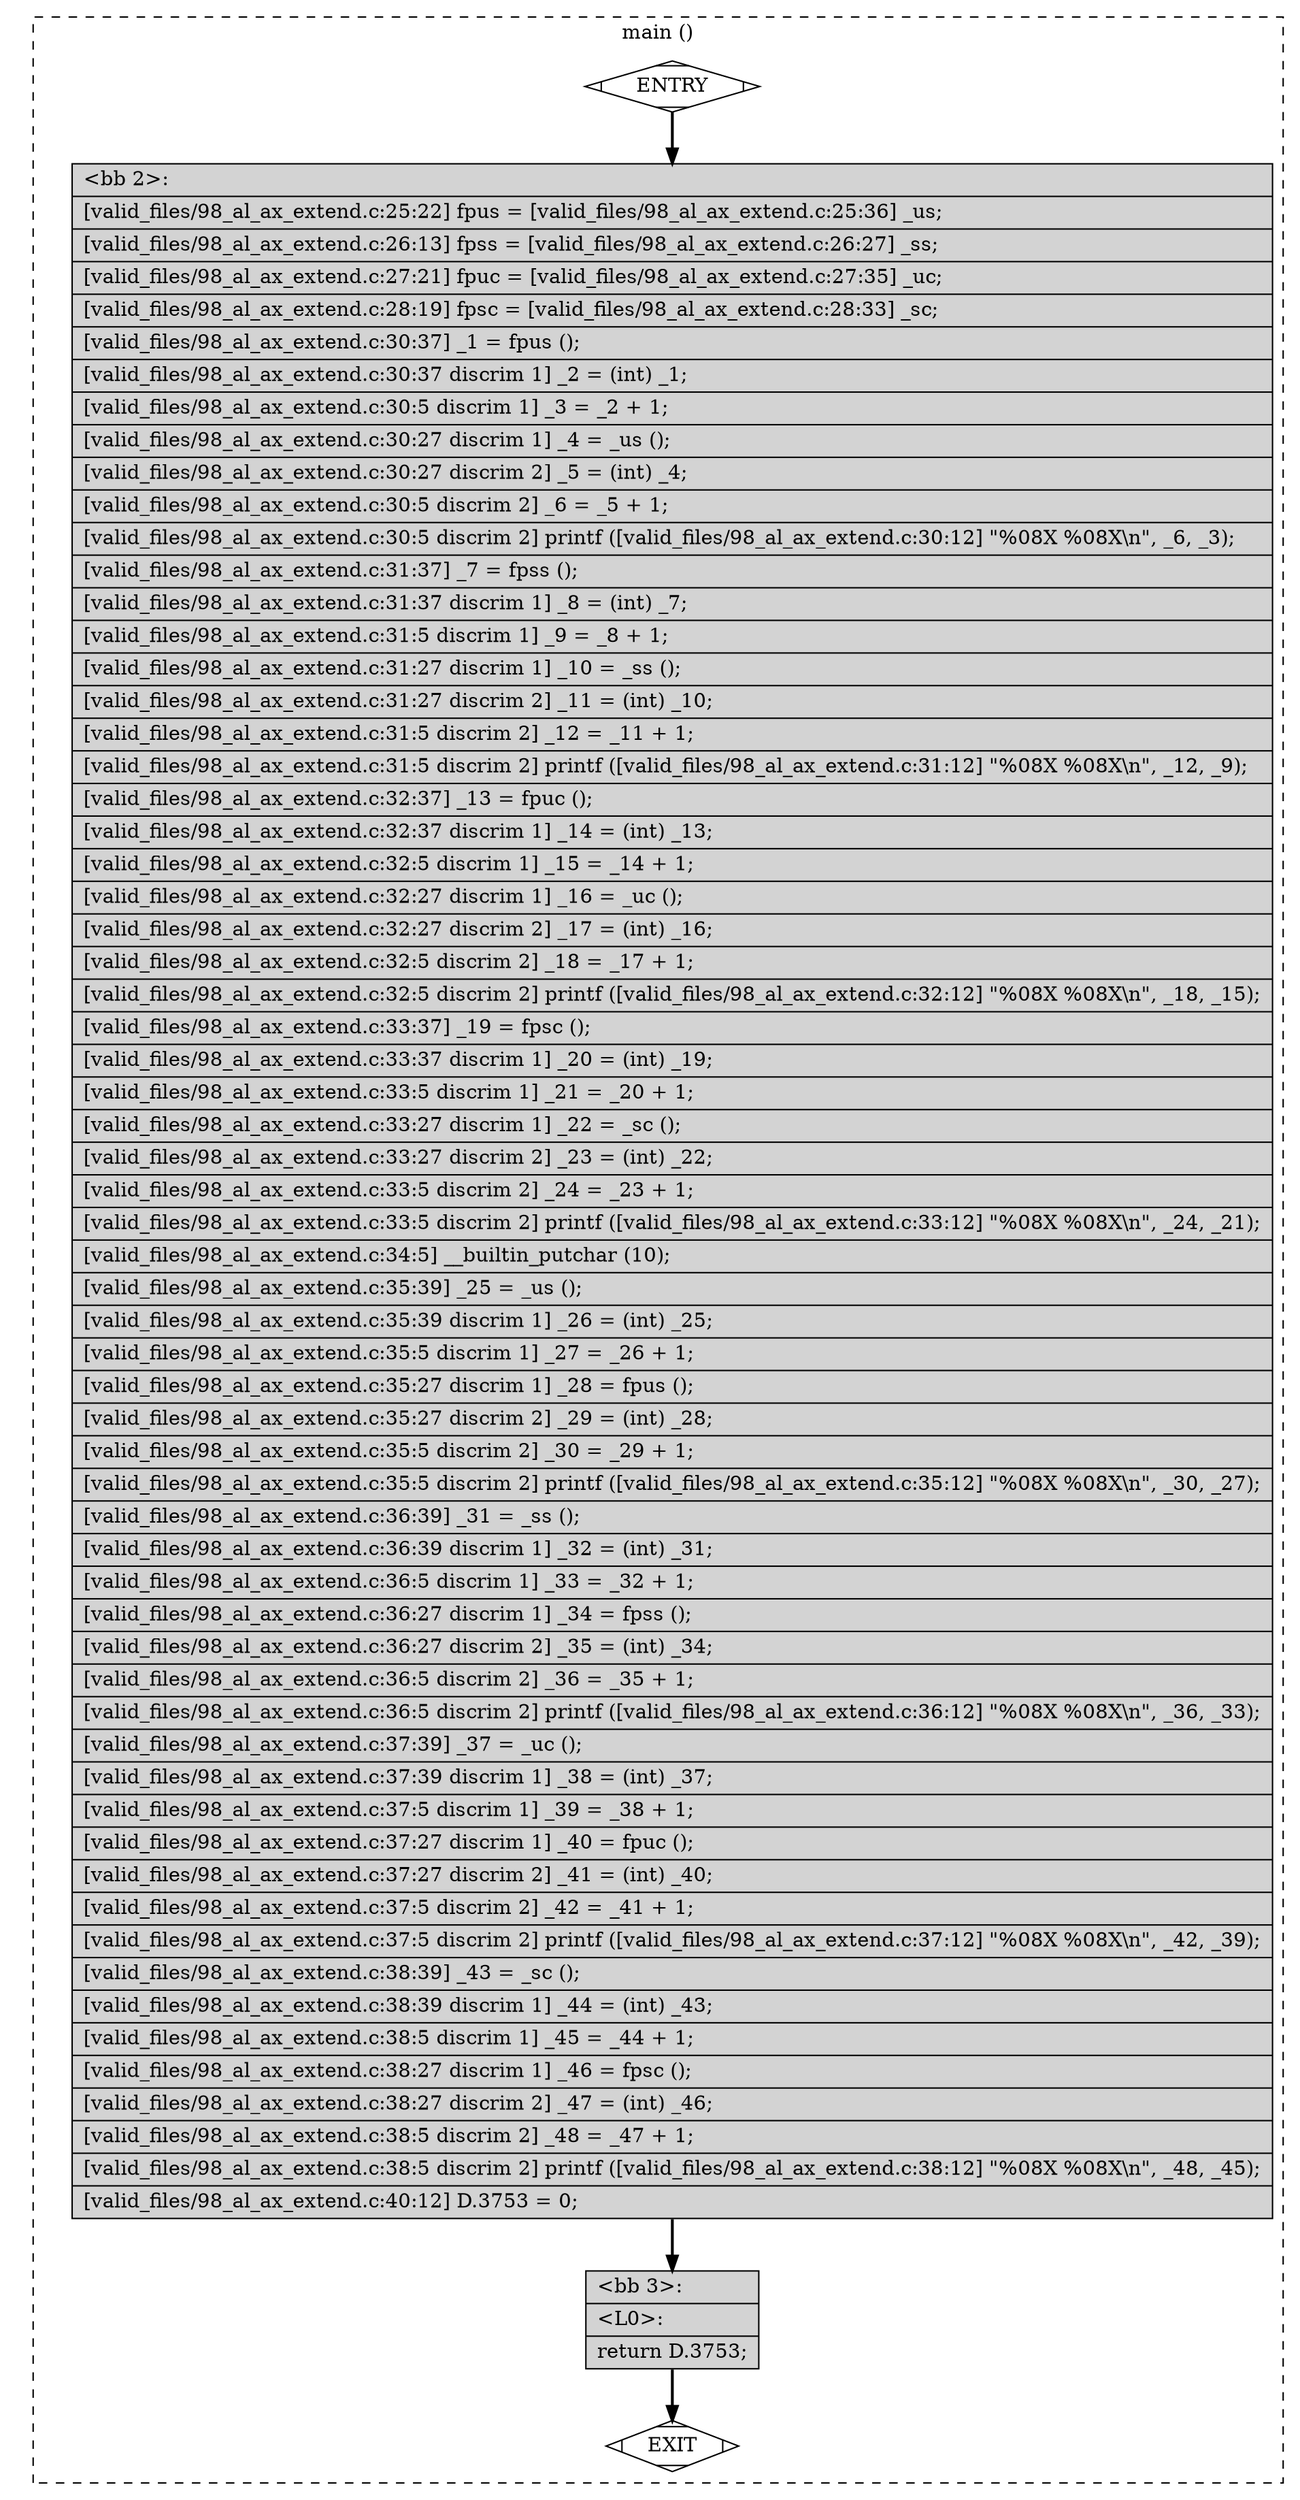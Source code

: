 digraph "a-98_al_ax_extend.c.015t.cfg" {
overlap=false;
subgraph "cluster_main" {
	style="dashed";
	color="black";
	label="main ()";
	fn_6_basic_block_0 [shape=Mdiamond,style=filled,fillcolor=white,label="ENTRY"];

	fn_6_basic_block_1 [shape=Mdiamond,style=filled,fillcolor=white,label="EXIT"];

	fn_6_basic_block_2 [shape=record,style=filled,fillcolor=lightgrey,label="{\<bb\ 2\>:\l\
|[valid_files/98_al_ax_extend.c:25:22]\ fpus\ =\ [valid_files/98_al_ax_extend.c:25:36]\ _us;\l\
|[valid_files/98_al_ax_extend.c:26:13]\ fpss\ =\ [valid_files/98_al_ax_extend.c:26:27]\ _ss;\l\
|[valid_files/98_al_ax_extend.c:27:21]\ fpuc\ =\ [valid_files/98_al_ax_extend.c:27:35]\ _uc;\l\
|[valid_files/98_al_ax_extend.c:28:19]\ fpsc\ =\ [valid_files/98_al_ax_extend.c:28:33]\ _sc;\l\
|[valid_files/98_al_ax_extend.c:30:37]\ _1\ =\ fpus\ ();\l\
|[valid_files/98_al_ax_extend.c:30:37\ discrim\ 1]\ _2\ =\ (int)\ _1;\l\
|[valid_files/98_al_ax_extend.c:30:5\ discrim\ 1]\ _3\ =\ _2\ +\ 1;\l\
|[valid_files/98_al_ax_extend.c:30:27\ discrim\ 1]\ _4\ =\ _us\ ();\l\
|[valid_files/98_al_ax_extend.c:30:27\ discrim\ 2]\ _5\ =\ (int)\ _4;\l\
|[valid_files/98_al_ax_extend.c:30:5\ discrim\ 2]\ _6\ =\ _5\ +\ 1;\l\
|[valid_files/98_al_ax_extend.c:30:5\ discrim\ 2]\ printf\ ([valid_files/98_al_ax_extend.c:30:12]\ \"%08X\ %08X\\n\",\ _6,\ _3);\l\
|[valid_files/98_al_ax_extend.c:31:37]\ _7\ =\ fpss\ ();\l\
|[valid_files/98_al_ax_extend.c:31:37\ discrim\ 1]\ _8\ =\ (int)\ _7;\l\
|[valid_files/98_al_ax_extend.c:31:5\ discrim\ 1]\ _9\ =\ _8\ +\ 1;\l\
|[valid_files/98_al_ax_extend.c:31:27\ discrim\ 1]\ _10\ =\ _ss\ ();\l\
|[valid_files/98_al_ax_extend.c:31:27\ discrim\ 2]\ _11\ =\ (int)\ _10;\l\
|[valid_files/98_al_ax_extend.c:31:5\ discrim\ 2]\ _12\ =\ _11\ +\ 1;\l\
|[valid_files/98_al_ax_extend.c:31:5\ discrim\ 2]\ printf\ ([valid_files/98_al_ax_extend.c:31:12]\ \"%08X\ %08X\\n\",\ _12,\ _9);\l\
|[valid_files/98_al_ax_extend.c:32:37]\ _13\ =\ fpuc\ ();\l\
|[valid_files/98_al_ax_extend.c:32:37\ discrim\ 1]\ _14\ =\ (int)\ _13;\l\
|[valid_files/98_al_ax_extend.c:32:5\ discrim\ 1]\ _15\ =\ _14\ +\ 1;\l\
|[valid_files/98_al_ax_extend.c:32:27\ discrim\ 1]\ _16\ =\ _uc\ ();\l\
|[valid_files/98_al_ax_extend.c:32:27\ discrim\ 2]\ _17\ =\ (int)\ _16;\l\
|[valid_files/98_al_ax_extend.c:32:5\ discrim\ 2]\ _18\ =\ _17\ +\ 1;\l\
|[valid_files/98_al_ax_extend.c:32:5\ discrim\ 2]\ printf\ ([valid_files/98_al_ax_extend.c:32:12]\ \"%08X\ %08X\\n\",\ _18,\ _15);\l\
|[valid_files/98_al_ax_extend.c:33:37]\ _19\ =\ fpsc\ ();\l\
|[valid_files/98_al_ax_extend.c:33:37\ discrim\ 1]\ _20\ =\ (int)\ _19;\l\
|[valid_files/98_al_ax_extend.c:33:5\ discrim\ 1]\ _21\ =\ _20\ +\ 1;\l\
|[valid_files/98_al_ax_extend.c:33:27\ discrim\ 1]\ _22\ =\ _sc\ ();\l\
|[valid_files/98_al_ax_extend.c:33:27\ discrim\ 2]\ _23\ =\ (int)\ _22;\l\
|[valid_files/98_al_ax_extend.c:33:5\ discrim\ 2]\ _24\ =\ _23\ +\ 1;\l\
|[valid_files/98_al_ax_extend.c:33:5\ discrim\ 2]\ printf\ ([valid_files/98_al_ax_extend.c:33:12]\ \"%08X\ %08X\\n\",\ _24,\ _21);\l\
|[valid_files/98_al_ax_extend.c:34:5]\ __builtin_putchar\ (10);\l\
|[valid_files/98_al_ax_extend.c:35:39]\ _25\ =\ _us\ ();\l\
|[valid_files/98_al_ax_extend.c:35:39\ discrim\ 1]\ _26\ =\ (int)\ _25;\l\
|[valid_files/98_al_ax_extend.c:35:5\ discrim\ 1]\ _27\ =\ _26\ +\ 1;\l\
|[valid_files/98_al_ax_extend.c:35:27\ discrim\ 1]\ _28\ =\ fpus\ ();\l\
|[valid_files/98_al_ax_extend.c:35:27\ discrim\ 2]\ _29\ =\ (int)\ _28;\l\
|[valid_files/98_al_ax_extend.c:35:5\ discrim\ 2]\ _30\ =\ _29\ +\ 1;\l\
|[valid_files/98_al_ax_extend.c:35:5\ discrim\ 2]\ printf\ ([valid_files/98_al_ax_extend.c:35:12]\ \"%08X\ %08X\\n\",\ _30,\ _27);\l\
|[valid_files/98_al_ax_extend.c:36:39]\ _31\ =\ _ss\ ();\l\
|[valid_files/98_al_ax_extend.c:36:39\ discrim\ 1]\ _32\ =\ (int)\ _31;\l\
|[valid_files/98_al_ax_extend.c:36:5\ discrim\ 1]\ _33\ =\ _32\ +\ 1;\l\
|[valid_files/98_al_ax_extend.c:36:27\ discrim\ 1]\ _34\ =\ fpss\ ();\l\
|[valid_files/98_al_ax_extend.c:36:27\ discrim\ 2]\ _35\ =\ (int)\ _34;\l\
|[valid_files/98_al_ax_extend.c:36:5\ discrim\ 2]\ _36\ =\ _35\ +\ 1;\l\
|[valid_files/98_al_ax_extend.c:36:5\ discrim\ 2]\ printf\ ([valid_files/98_al_ax_extend.c:36:12]\ \"%08X\ %08X\\n\",\ _36,\ _33);\l\
|[valid_files/98_al_ax_extend.c:37:39]\ _37\ =\ _uc\ ();\l\
|[valid_files/98_al_ax_extend.c:37:39\ discrim\ 1]\ _38\ =\ (int)\ _37;\l\
|[valid_files/98_al_ax_extend.c:37:5\ discrim\ 1]\ _39\ =\ _38\ +\ 1;\l\
|[valid_files/98_al_ax_extend.c:37:27\ discrim\ 1]\ _40\ =\ fpuc\ ();\l\
|[valid_files/98_al_ax_extend.c:37:27\ discrim\ 2]\ _41\ =\ (int)\ _40;\l\
|[valid_files/98_al_ax_extend.c:37:5\ discrim\ 2]\ _42\ =\ _41\ +\ 1;\l\
|[valid_files/98_al_ax_extend.c:37:5\ discrim\ 2]\ printf\ ([valid_files/98_al_ax_extend.c:37:12]\ \"%08X\ %08X\\n\",\ _42,\ _39);\l\
|[valid_files/98_al_ax_extend.c:38:39]\ _43\ =\ _sc\ ();\l\
|[valid_files/98_al_ax_extend.c:38:39\ discrim\ 1]\ _44\ =\ (int)\ _43;\l\
|[valid_files/98_al_ax_extend.c:38:5\ discrim\ 1]\ _45\ =\ _44\ +\ 1;\l\
|[valid_files/98_al_ax_extend.c:38:27\ discrim\ 1]\ _46\ =\ fpsc\ ();\l\
|[valid_files/98_al_ax_extend.c:38:27\ discrim\ 2]\ _47\ =\ (int)\ _46;\l\
|[valid_files/98_al_ax_extend.c:38:5\ discrim\ 2]\ _48\ =\ _47\ +\ 1;\l\
|[valid_files/98_al_ax_extend.c:38:5\ discrim\ 2]\ printf\ ([valid_files/98_al_ax_extend.c:38:12]\ \"%08X\ %08X\\n\",\ _48,\ _45);\l\
|[valid_files/98_al_ax_extend.c:40:12]\ D.3753\ =\ 0;\l\
}"];

	fn_6_basic_block_3 [shape=record,style=filled,fillcolor=lightgrey,label="{\<bb\ 3\>:\l\
|\<L0\>:\l\
|return\ D.3753;\l\
}"];

	fn_6_basic_block_0:s -> fn_6_basic_block_2:n [style="solid,bold",color=black,weight=100,constraint=true];
	fn_6_basic_block_2:s -> fn_6_basic_block_3:n [style="solid,bold",color=black,weight=100,constraint=true];
	fn_6_basic_block_3:s -> fn_6_basic_block_1:n [style="solid,bold",color=black,weight=10,constraint=true];
	fn_6_basic_block_0:s -> fn_6_basic_block_1:n [style="invis",constraint=true];
}
}
